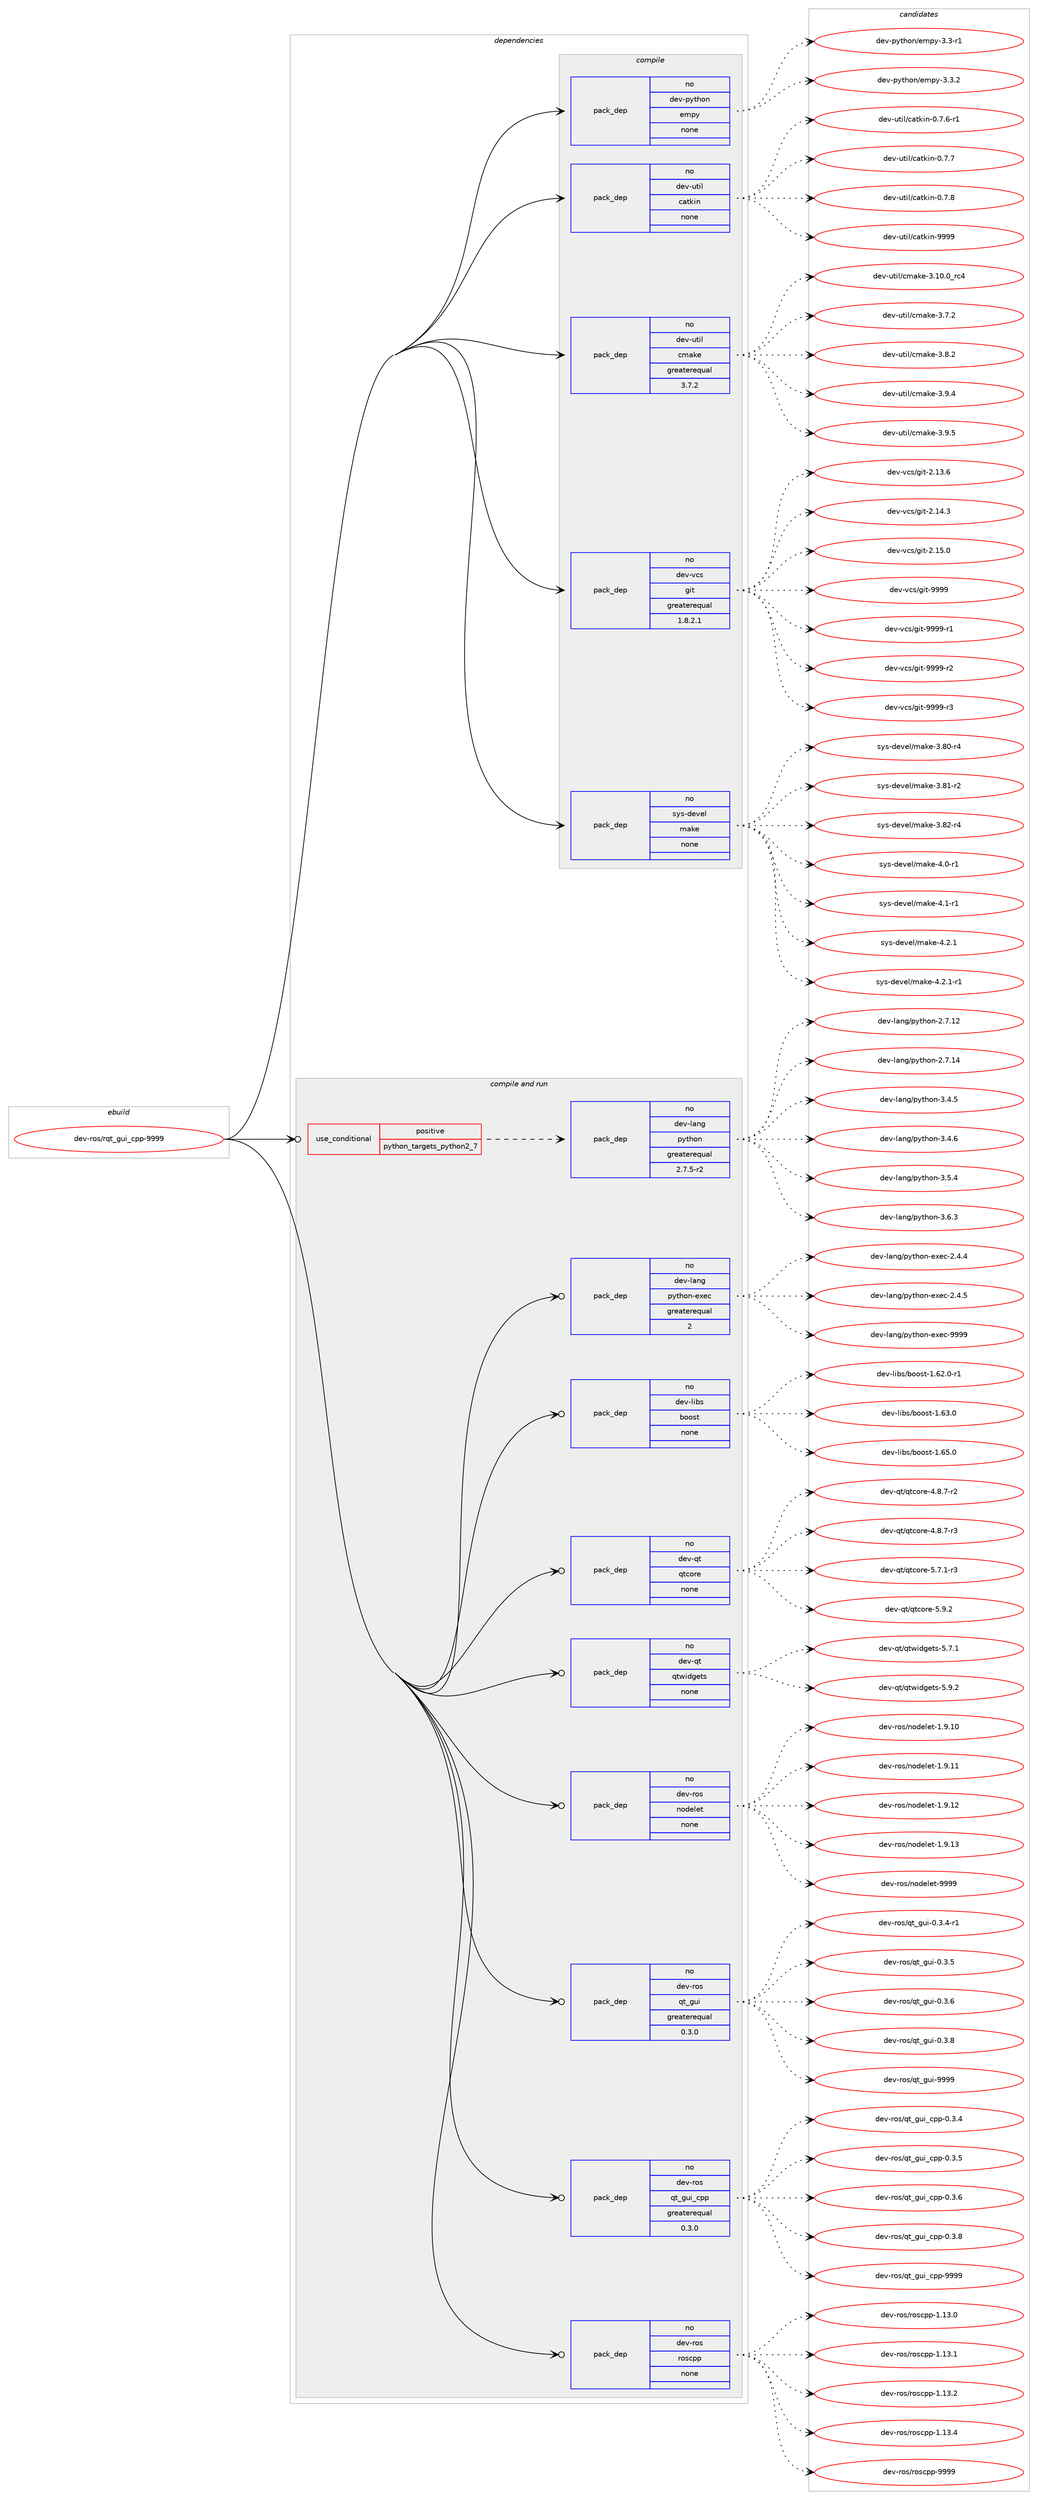 digraph prolog {

# *************
# Graph options
# *************

newrank=true;
concentrate=true;
compound=true;
graph [rankdir=LR,fontname=Helvetica,fontsize=10,ranksep=1.5];#, ranksep=2.5, nodesep=0.2];
edge  [arrowhead=vee];
node  [fontname=Helvetica,fontsize=10];

# **********
# The ebuild
# **********

subgraph cluster_leftcol {
color=gray;
rank=same;
label=<<i>ebuild</i>>;
id [label="dev-ros/rqt_gui_cpp-9999", color=red, width=4, href="../dev-ros/rqt_gui_cpp-9999.svg"];
}

# ****************
# The dependencies
# ****************

subgraph cluster_midcol {
color=gray;
label=<<i>dependencies</i>>;
subgraph cluster_compile {
fillcolor="#eeeeee";
style=filled;
label=<<i>compile</i>>;
subgraph pack161660 {
dependency212701 [label=<<TABLE BORDER="0" CELLBORDER="1" CELLSPACING="0" CELLPADDING="4" WIDTH="220"><TR><TD ROWSPAN="6" CELLPADDING="30">pack_dep</TD></TR><TR><TD WIDTH="110">no</TD></TR><TR><TD>dev-python</TD></TR><TR><TD>empy</TD></TR><TR><TD>none</TD></TR><TR><TD></TD></TR></TABLE>>, shape=none, color=blue];
}
id:e -> dependency212701:w [weight=20,style="solid",arrowhead="vee"];
subgraph pack161661 {
dependency212702 [label=<<TABLE BORDER="0" CELLBORDER="1" CELLSPACING="0" CELLPADDING="4" WIDTH="220"><TR><TD ROWSPAN="6" CELLPADDING="30">pack_dep</TD></TR><TR><TD WIDTH="110">no</TD></TR><TR><TD>dev-util</TD></TR><TR><TD>catkin</TD></TR><TR><TD>none</TD></TR><TR><TD></TD></TR></TABLE>>, shape=none, color=blue];
}
id:e -> dependency212702:w [weight=20,style="solid",arrowhead="vee"];
subgraph pack161662 {
dependency212703 [label=<<TABLE BORDER="0" CELLBORDER="1" CELLSPACING="0" CELLPADDING="4" WIDTH="220"><TR><TD ROWSPAN="6" CELLPADDING="30">pack_dep</TD></TR><TR><TD WIDTH="110">no</TD></TR><TR><TD>dev-util</TD></TR><TR><TD>cmake</TD></TR><TR><TD>greaterequal</TD></TR><TR><TD>3.7.2</TD></TR></TABLE>>, shape=none, color=blue];
}
id:e -> dependency212703:w [weight=20,style="solid",arrowhead="vee"];
subgraph pack161663 {
dependency212704 [label=<<TABLE BORDER="0" CELLBORDER="1" CELLSPACING="0" CELLPADDING="4" WIDTH="220"><TR><TD ROWSPAN="6" CELLPADDING="30">pack_dep</TD></TR><TR><TD WIDTH="110">no</TD></TR><TR><TD>dev-vcs</TD></TR><TR><TD>git</TD></TR><TR><TD>greaterequal</TD></TR><TR><TD>1.8.2.1</TD></TR></TABLE>>, shape=none, color=blue];
}
id:e -> dependency212704:w [weight=20,style="solid",arrowhead="vee"];
subgraph pack161664 {
dependency212705 [label=<<TABLE BORDER="0" CELLBORDER="1" CELLSPACING="0" CELLPADDING="4" WIDTH="220"><TR><TD ROWSPAN="6" CELLPADDING="30">pack_dep</TD></TR><TR><TD WIDTH="110">no</TD></TR><TR><TD>sys-devel</TD></TR><TR><TD>make</TD></TR><TR><TD>none</TD></TR><TR><TD></TD></TR></TABLE>>, shape=none, color=blue];
}
id:e -> dependency212705:w [weight=20,style="solid",arrowhead="vee"];
}
subgraph cluster_compileandrun {
fillcolor="#eeeeee";
style=filled;
label=<<i>compile and run</i>>;
subgraph cond47054 {
dependency212706 [label=<<TABLE BORDER="0" CELLBORDER="1" CELLSPACING="0" CELLPADDING="4"><TR><TD ROWSPAN="3" CELLPADDING="10">use_conditional</TD></TR><TR><TD>positive</TD></TR><TR><TD>python_targets_python2_7</TD></TR></TABLE>>, shape=none, color=red];
subgraph pack161665 {
dependency212707 [label=<<TABLE BORDER="0" CELLBORDER="1" CELLSPACING="0" CELLPADDING="4" WIDTH="220"><TR><TD ROWSPAN="6" CELLPADDING="30">pack_dep</TD></TR><TR><TD WIDTH="110">no</TD></TR><TR><TD>dev-lang</TD></TR><TR><TD>python</TD></TR><TR><TD>greaterequal</TD></TR><TR><TD>2.7.5-r2</TD></TR></TABLE>>, shape=none, color=blue];
}
dependency212706:e -> dependency212707:w [weight=20,style="dashed",arrowhead="vee"];
}
id:e -> dependency212706:w [weight=20,style="solid",arrowhead="odotvee"];
subgraph pack161666 {
dependency212708 [label=<<TABLE BORDER="0" CELLBORDER="1" CELLSPACING="0" CELLPADDING="4" WIDTH="220"><TR><TD ROWSPAN="6" CELLPADDING="30">pack_dep</TD></TR><TR><TD WIDTH="110">no</TD></TR><TR><TD>dev-lang</TD></TR><TR><TD>python-exec</TD></TR><TR><TD>greaterequal</TD></TR><TR><TD>2</TD></TR></TABLE>>, shape=none, color=blue];
}
id:e -> dependency212708:w [weight=20,style="solid",arrowhead="odotvee"];
subgraph pack161667 {
dependency212709 [label=<<TABLE BORDER="0" CELLBORDER="1" CELLSPACING="0" CELLPADDING="4" WIDTH="220"><TR><TD ROWSPAN="6" CELLPADDING="30">pack_dep</TD></TR><TR><TD WIDTH="110">no</TD></TR><TR><TD>dev-libs</TD></TR><TR><TD>boost</TD></TR><TR><TD>none</TD></TR><TR><TD></TD></TR></TABLE>>, shape=none, color=blue];
}
id:e -> dependency212709:w [weight=20,style="solid",arrowhead="odotvee"];
subgraph pack161668 {
dependency212710 [label=<<TABLE BORDER="0" CELLBORDER="1" CELLSPACING="0" CELLPADDING="4" WIDTH="220"><TR><TD ROWSPAN="6" CELLPADDING="30">pack_dep</TD></TR><TR><TD WIDTH="110">no</TD></TR><TR><TD>dev-qt</TD></TR><TR><TD>qtcore</TD></TR><TR><TD>none</TD></TR><TR><TD></TD></TR></TABLE>>, shape=none, color=blue];
}
id:e -> dependency212710:w [weight=20,style="solid",arrowhead="odotvee"];
subgraph pack161669 {
dependency212711 [label=<<TABLE BORDER="0" CELLBORDER="1" CELLSPACING="0" CELLPADDING="4" WIDTH="220"><TR><TD ROWSPAN="6" CELLPADDING="30">pack_dep</TD></TR><TR><TD WIDTH="110">no</TD></TR><TR><TD>dev-qt</TD></TR><TR><TD>qtwidgets</TD></TR><TR><TD>none</TD></TR><TR><TD></TD></TR></TABLE>>, shape=none, color=blue];
}
id:e -> dependency212711:w [weight=20,style="solid",arrowhead="odotvee"];
subgraph pack161670 {
dependency212712 [label=<<TABLE BORDER="0" CELLBORDER="1" CELLSPACING="0" CELLPADDING="4" WIDTH="220"><TR><TD ROWSPAN="6" CELLPADDING="30">pack_dep</TD></TR><TR><TD WIDTH="110">no</TD></TR><TR><TD>dev-ros</TD></TR><TR><TD>nodelet</TD></TR><TR><TD>none</TD></TR><TR><TD></TD></TR></TABLE>>, shape=none, color=blue];
}
id:e -> dependency212712:w [weight=20,style="solid",arrowhead="odotvee"];
subgraph pack161671 {
dependency212713 [label=<<TABLE BORDER="0" CELLBORDER="1" CELLSPACING="0" CELLPADDING="4" WIDTH="220"><TR><TD ROWSPAN="6" CELLPADDING="30">pack_dep</TD></TR><TR><TD WIDTH="110">no</TD></TR><TR><TD>dev-ros</TD></TR><TR><TD>qt_gui</TD></TR><TR><TD>greaterequal</TD></TR><TR><TD>0.3.0</TD></TR></TABLE>>, shape=none, color=blue];
}
id:e -> dependency212713:w [weight=20,style="solid",arrowhead="odotvee"];
subgraph pack161672 {
dependency212714 [label=<<TABLE BORDER="0" CELLBORDER="1" CELLSPACING="0" CELLPADDING="4" WIDTH="220"><TR><TD ROWSPAN="6" CELLPADDING="30">pack_dep</TD></TR><TR><TD WIDTH="110">no</TD></TR><TR><TD>dev-ros</TD></TR><TR><TD>qt_gui_cpp</TD></TR><TR><TD>greaterequal</TD></TR><TR><TD>0.3.0</TD></TR></TABLE>>, shape=none, color=blue];
}
id:e -> dependency212714:w [weight=20,style="solid",arrowhead="odotvee"];
subgraph pack161673 {
dependency212715 [label=<<TABLE BORDER="0" CELLBORDER="1" CELLSPACING="0" CELLPADDING="4" WIDTH="220"><TR><TD ROWSPAN="6" CELLPADDING="30">pack_dep</TD></TR><TR><TD WIDTH="110">no</TD></TR><TR><TD>dev-ros</TD></TR><TR><TD>roscpp</TD></TR><TR><TD>none</TD></TR><TR><TD></TD></TR></TABLE>>, shape=none, color=blue];
}
id:e -> dependency212715:w [weight=20,style="solid",arrowhead="odotvee"];
}
subgraph cluster_run {
fillcolor="#eeeeee";
style=filled;
label=<<i>run</i>>;
}
}

# **************
# The candidates
# **************

subgraph cluster_choices {
rank=same;
color=gray;
label=<<i>candidates</i>>;

subgraph choice161660 {
color=black;
nodesep=1;
choice1001011184511212111610411111047101109112121455146514511449 [label="dev-python/empy-3.3-r1", color=red, width=4,href="../dev-python/empy-3.3-r1.svg"];
choice1001011184511212111610411111047101109112121455146514650 [label="dev-python/empy-3.3.2", color=red, width=4,href="../dev-python/empy-3.3.2.svg"];
dependency212701:e -> choice1001011184511212111610411111047101109112121455146514511449:w [style=dotted,weight="100"];
dependency212701:e -> choice1001011184511212111610411111047101109112121455146514650:w [style=dotted,weight="100"];
}
subgraph choice161661 {
color=black;
nodesep=1;
choice100101118451171161051084799971161071051104548465546544511449 [label="dev-util/catkin-0.7.6-r1", color=red, width=4,href="../dev-util/catkin-0.7.6-r1.svg"];
choice10010111845117116105108479997116107105110454846554655 [label="dev-util/catkin-0.7.7", color=red, width=4,href="../dev-util/catkin-0.7.7.svg"];
choice10010111845117116105108479997116107105110454846554656 [label="dev-util/catkin-0.7.8", color=red, width=4,href="../dev-util/catkin-0.7.8.svg"];
choice100101118451171161051084799971161071051104557575757 [label="dev-util/catkin-9999", color=red, width=4,href="../dev-util/catkin-9999.svg"];
dependency212702:e -> choice100101118451171161051084799971161071051104548465546544511449:w [style=dotted,weight="100"];
dependency212702:e -> choice10010111845117116105108479997116107105110454846554655:w [style=dotted,weight="100"];
dependency212702:e -> choice10010111845117116105108479997116107105110454846554656:w [style=dotted,weight="100"];
dependency212702:e -> choice100101118451171161051084799971161071051104557575757:w [style=dotted,weight="100"];
}
subgraph choice161662 {
color=black;
nodesep=1;
choice1001011184511711610510847991099710710145514649484648951149952 [label="dev-util/cmake-3.10.0_rc4", color=red, width=4,href="../dev-util/cmake-3.10.0_rc4.svg"];
choice10010111845117116105108479910997107101455146554650 [label="dev-util/cmake-3.7.2", color=red, width=4,href="../dev-util/cmake-3.7.2.svg"];
choice10010111845117116105108479910997107101455146564650 [label="dev-util/cmake-3.8.2", color=red, width=4,href="../dev-util/cmake-3.8.2.svg"];
choice10010111845117116105108479910997107101455146574652 [label="dev-util/cmake-3.9.4", color=red, width=4,href="../dev-util/cmake-3.9.4.svg"];
choice10010111845117116105108479910997107101455146574653 [label="dev-util/cmake-3.9.5", color=red, width=4,href="../dev-util/cmake-3.9.5.svg"];
dependency212703:e -> choice1001011184511711610510847991099710710145514649484648951149952:w [style=dotted,weight="100"];
dependency212703:e -> choice10010111845117116105108479910997107101455146554650:w [style=dotted,weight="100"];
dependency212703:e -> choice10010111845117116105108479910997107101455146564650:w [style=dotted,weight="100"];
dependency212703:e -> choice10010111845117116105108479910997107101455146574652:w [style=dotted,weight="100"];
dependency212703:e -> choice10010111845117116105108479910997107101455146574653:w [style=dotted,weight="100"];
}
subgraph choice161663 {
color=black;
nodesep=1;
choice10010111845118991154710310511645504649514654 [label="dev-vcs/git-2.13.6", color=red, width=4,href="../dev-vcs/git-2.13.6.svg"];
choice10010111845118991154710310511645504649524651 [label="dev-vcs/git-2.14.3", color=red, width=4,href="../dev-vcs/git-2.14.3.svg"];
choice10010111845118991154710310511645504649534648 [label="dev-vcs/git-2.15.0", color=red, width=4,href="../dev-vcs/git-2.15.0.svg"];
choice1001011184511899115471031051164557575757 [label="dev-vcs/git-9999", color=red, width=4,href="../dev-vcs/git-9999.svg"];
choice10010111845118991154710310511645575757574511449 [label="dev-vcs/git-9999-r1", color=red, width=4,href="../dev-vcs/git-9999-r1.svg"];
choice10010111845118991154710310511645575757574511450 [label="dev-vcs/git-9999-r2", color=red, width=4,href="../dev-vcs/git-9999-r2.svg"];
choice10010111845118991154710310511645575757574511451 [label="dev-vcs/git-9999-r3", color=red, width=4,href="../dev-vcs/git-9999-r3.svg"];
dependency212704:e -> choice10010111845118991154710310511645504649514654:w [style=dotted,weight="100"];
dependency212704:e -> choice10010111845118991154710310511645504649524651:w [style=dotted,weight="100"];
dependency212704:e -> choice10010111845118991154710310511645504649534648:w [style=dotted,weight="100"];
dependency212704:e -> choice1001011184511899115471031051164557575757:w [style=dotted,weight="100"];
dependency212704:e -> choice10010111845118991154710310511645575757574511449:w [style=dotted,weight="100"];
dependency212704:e -> choice10010111845118991154710310511645575757574511450:w [style=dotted,weight="100"];
dependency212704:e -> choice10010111845118991154710310511645575757574511451:w [style=dotted,weight="100"];
}
subgraph choice161664 {
color=black;
nodesep=1;
choice11512111545100101118101108471099710710145514656484511452 [label="sys-devel/make-3.80-r4", color=red, width=4,href="../sys-devel/make-3.80-r4.svg"];
choice11512111545100101118101108471099710710145514656494511450 [label="sys-devel/make-3.81-r2", color=red, width=4,href="../sys-devel/make-3.81-r2.svg"];
choice11512111545100101118101108471099710710145514656504511452 [label="sys-devel/make-3.82-r4", color=red, width=4,href="../sys-devel/make-3.82-r4.svg"];
choice115121115451001011181011084710997107101455246484511449 [label="sys-devel/make-4.0-r1", color=red, width=4,href="../sys-devel/make-4.0-r1.svg"];
choice115121115451001011181011084710997107101455246494511449 [label="sys-devel/make-4.1-r1", color=red, width=4,href="../sys-devel/make-4.1-r1.svg"];
choice115121115451001011181011084710997107101455246504649 [label="sys-devel/make-4.2.1", color=red, width=4,href="../sys-devel/make-4.2.1.svg"];
choice1151211154510010111810110847109971071014552465046494511449 [label="sys-devel/make-4.2.1-r1", color=red, width=4,href="../sys-devel/make-4.2.1-r1.svg"];
dependency212705:e -> choice11512111545100101118101108471099710710145514656484511452:w [style=dotted,weight="100"];
dependency212705:e -> choice11512111545100101118101108471099710710145514656494511450:w [style=dotted,weight="100"];
dependency212705:e -> choice11512111545100101118101108471099710710145514656504511452:w [style=dotted,weight="100"];
dependency212705:e -> choice115121115451001011181011084710997107101455246484511449:w [style=dotted,weight="100"];
dependency212705:e -> choice115121115451001011181011084710997107101455246494511449:w [style=dotted,weight="100"];
dependency212705:e -> choice115121115451001011181011084710997107101455246504649:w [style=dotted,weight="100"];
dependency212705:e -> choice1151211154510010111810110847109971071014552465046494511449:w [style=dotted,weight="100"];
}
subgraph choice161665 {
color=black;
nodesep=1;
choice10010111845108971101034711212111610411111045504655464950 [label="dev-lang/python-2.7.12", color=red, width=4,href="../dev-lang/python-2.7.12.svg"];
choice10010111845108971101034711212111610411111045504655464952 [label="dev-lang/python-2.7.14", color=red, width=4,href="../dev-lang/python-2.7.14.svg"];
choice100101118451089711010347112121116104111110455146524653 [label="dev-lang/python-3.4.5", color=red, width=4,href="../dev-lang/python-3.4.5.svg"];
choice100101118451089711010347112121116104111110455146524654 [label="dev-lang/python-3.4.6", color=red, width=4,href="../dev-lang/python-3.4.6.svg"];
choice100101118451089711010347112121116104111110455146534652 [label="dev-lang/python-3.5.4", color=red, width=4,href="../dev-lang/python-3.5.4.svg"];
choice100101118451089711010347112121116104111110455146544651 [label="dev-lang/python-3.6.3", color=red, width=4,href="../dev-lang/python-3.6.3.svg"];
dependency212707:e -> choice10010111845108971101034711212111610411111045504655464950:w [style=dotted,weight="100"];
dependency212707:e -> choice10010111845108971101034711212111610411111045504655464952:w [style=dotted,weight="100"];
dependency212707:e -> choice100101118451089711010347112121116104111110455146524653:w [style=dotted,weight="100"];
dependency212707:e -> choice100101118451089711010347112121116104111110455146524654:w [style=dotted,weight="100"];
dependency212707:e -> choice100101118451089711010347112121116104111110455146534652:w [style=dotted,weight="100"];
dependency212707:e -> choice100101118451089711010347112121116104111110455146544651:w [style=dotted,weight="100"];
}
subgraph choice161666 {
color=black;
nodesep=1;
choice1001011184510897110103471121211161041111104510112010199455046524652 [label="dev-lang/python-exec-2.4.4", color=red, width=4,href="../dev-lang/python-exec-2.4.4.svg"];
choice1001011184510897110103471121211161041111104510112010199455046524653 [label="dev-lang/python-exec-2.4.5", color=red, width=4,href="../dev-lang/python-exec-2.4.5.svg"];
choice10010111845108971101034711212111610411111045101120101994557575757 [label="dev-lang/python-exec-9999", color=red, width=4,href="../dev-lang/python-exec-9999.svg"];
dependency212708:e -> choice1001011184510897110103471121211161041111104510112010199455046524652:w [style=dotted,weight="100"];
dependency212708:e -> choice1001011184510897110103471121211161041111104510112010199455046524653:w [style=dotted,weight="100"];
dependency212708:e -> choice10010111845108971101034711212111610411111045101120101994557575757:w [style=dotted,weight="100"];
}
subgraph choice161667 {
color=black;
nodesep=1;
choice10010111845108105981154798111111115116454946545046484511449 [label="dev-libs/boost-1.62.0-r1", color=red, width=4,href="../dev-libs/boost-1.62.0-r1.svg"];
choice1001011184510810598115479811111111511645494654514648 [label="dev-libs/boost-1.63.0", color=red, width=4,href="../dev-libs/boost-1.63.0.svg"];
choice1001011184510810598115479811111111511645494654534648 [label="dev-libs/boost-1.65.0", color=red, width=4,href="../dev-libs/boost-1.65.0.svg"];
dependency212709:e -> choice10010111845108105981154798111111115116454946545046484511449:w [style=dotted,weight="100"];
dependency212709:e -> choice1001011184510810598115479811111111511645494654514648:w [style=dotted,weight="100"];
dependency212709:e -> choice1001011184510810598115479811111111511645494654534648:w [style=dotted,weight="100"];
}
subgraph choice161668 {
color=black;
nodesep=1;
choice1001011184511311647113116991111141014552465646554511450 [label="dev-qt/qtcore-4.8.7-r2", color=red, width=4,href="../dev-qt/qtcore-4.8.7-r2.svg"];
choice1001011184511311647113116991111141014552465646554511451 [label="dev-qt/qtcore-4.8.7-r3", color=red, width=4,href="../dev-qt/qtcore-4.8.7-r3.svg"];
choice1001011184511311647113116991111141014553465546494511451 [label="dev-qt/qtcore-5.7.1-r3", color=red, width=4,href="../dev-qt/qtcore-5.7.1-r3.svg"];
choice100101118451131164711311699111114101455346574650 [label="dev-qt/qtcore-5.9.2", color=red, width=4,href="../dev-qt/qtcore-5.9.2.svg"];
dependency212710:e -> choice1001011184511311647113116991111141014552465646554511450:w [style=dotted,weight="100"];
dependency212710:e -> choice1001011184511311647113116991111141014552465646554511451:w [style=dotted,weight="100"];
dependency212710:e -> choice1001011184511311647113116991111141014553465546494511451:w [style=dotted,weight="100"];
dependency212710:e -> choice100101118451131164711311699111114101455346574650:w [style=dotted,weight="100"];
}
subgraph choice161669 {
color=black;
nodesep=1;
choice1001011184511311647113116119105100103101116115455346554649 [label="dev-qt/qtwidgets-5.7.1", color=red, width=4,href="../dev-qt/qtwidgets-5.7.1.svg"];
choice1001011184511311647113116119105100103101116115455346574650 [label="dev-qt/qtwidgets-5.9.2", color=red, width=4,href="../dev-qt/qtwidgets-5.9.2.svg"];
dependency212711:e -> choice1001011184511311647113116119105100103101116115455346554649:w [style=dotted,weight="100"];
dependency212711:e -> choice1001011184511311647113116119105100103101116115455346574650:w [style=dotted,weight="100"];
}
subgraph choice161670 {
color=black;
nodesep=1;
choice100101118451141111154711011110010110810111645494657464948 [label="dev-ros/nodelet-1.9.10", color=red, width=4,href="../dev-ros/nodelet-1.9.10.svg"];
choice100101118451141111154711011110010110810111645494657464949 [label="dev-ros/nodelet-1.9.11", color=red, width=4,href="../dev-ros/nodelet-1.9.11.svg"];
choice100101118451141111154711011110010110810111645494657464950 [label="dev-ros/nodelet-1.9.12", color=red, width=4,href="../dev-ros/nodelet-1.9.12.svg"];
choice100101118451141111154711011110010110810111645494657464951 [label="dev-ros/nodelet-1.9.13", color=red, width=4,href="../dev-ros/nodelet-1.9.13.svg"];
choice10010111845114111115471101111001011081011164557575757 [label="dev-ros/nodelet-9999", color=red, width=4,href="../dev-ros/nodelet-9999.svg"];
dependency212712:e -> choice100101118451141111154711011110010110810111645494657464948:w [style=dotted,weight="100"];
dependency212712:e -> choice100101118451141111154711011110010110810111645494657464949:w [style=dotted,weight="100"];
dependency212712:e -> choice100101118451141111154711011110010110810111645494657464950:w [style=dotted,weight="100"];
dependency212712:e -> choice100101118451141111154711011110010110810111645494657464951:w [style=dotted,weight="100"];
dependency212712:e -> choice10010111845114111115471101111001011081011164557575757:w [style=dotted,weight="100"];
}
subgraph choice161671 {
color=black;
nodesep=1;
choice1001011184511411111547113116951031171054548465146524511449 [label="dev-ros/qt_gui-0.3.4-r1", color=red, width=4,href="../dev-ros/qt_gui-0.3.4-r1.svg"];
choice100101118451141111154711311695103117105454846514653 [label="dev-ros/qt_gui-0.3.5", color=red, width=4,href="../dev-ros/qt_gui-0.3.5.svg"];
choice100101118451141111154711311695103117105454846514654 [label="dev-ros/qt_gui-0.3.6", color=red, width=4,href="../dev-ros/qt_gui-0.3.6.svg"];
choice100101118451141111154711311695103117105454846514656 [label="dev-ros/qt_gui-0.3.8", color=red, width=4,href="../dev-ros/qt_gui-0.3.8.svg"];
choice1001011184511411111547113116951031171054557575757 [label="dev-ros/qt_gui-9999", color=red, width=4,href="../dev-ros/qt_gui-9999.svg"];
dependency212713:e -> choice1001011184511411111547113116951031171054548465146524511449:w [style=dotted,weight="100"];
dependency212713:e -> choice100101118451141111154711311695103117105454846514653:w [style=dotted,weight="100"];
dependency212713:e -> choice100101118451141111154711311695103117105454846514654:w [style=dotted,weight="100"];
dependency212713:e -> choice100101118451141111154711311695103117105454846514656:w [style=dotted,weight="100"];
dependency212713:e -> choice1001011184511411111547113116951031171054557575757:w [style=dotted,weight="100"];
}
subgraph choice161672 {
color=black;
nodesep=1;
choice1001011184511411111547113116951031171059599112112454846514652 [label="dev-ros/qt_gui_cpp-0.3.4", color=red, width=4,href="../dev-ros/qt_gui_cpp-0.3.4.svg"];
choice1001011184511411111547113116951031171059599112112454846514653 [label="dev-ros/qt_gui_cpp-0.3.5", color=red, width=4,href="../dev-ros/qt_gui_cpp-0.3.5.svg"];
choice1001011184511411111547113116951031171059599112112454846514654 [label="dev-ros/qt_gui_cpp-0.3.6", color=red, width=4,href="../dev-ros/qt_gui_cpp-0.3.6.svg"];
choice1001011184511411111547113116951031171059599112112454846514656 [label="dev-ros/qt_gui_cpp-0.3.8", color=red, width=4,href="../dev-ros/qt_gui_cpp-0.3.8.svg"];
choice10010111845114111115471131169510311710595991121124557575757 [label="dev-ros/qt_gui_cpp-9999", color=red, width=4,href="../dev-ros/qt_gui_cpp-9999.svg"];
dependency212714:e -> choice1001011184511411111547113116951031171059599112112454846514652:w [style=dotted,weight="100"];
dependency212714:e -> choice1001011184511411111547113116951031171059599112112454846514653:w [style=dotted,weight="100"];
dependency212714:e -> choice1001011184511411111547113116951031171059599112112454846514654:w [style=dotted,weight="100"];
dependency212714:e -> choice1001011184511411111547113116951031171059599112112454846514656:w [style=dotted,weight="100"];
dependency212714:e -> choice10010111845114111115471131169510311710595991121124557575757:w [style=dotted,weight="100"];
}
subgraph choice161673 {
color=black;
nodesep=1;
choice10010111845114111115471141111159911211245494649514648 [label="dev-ros/roscpp-1.13.0", color=red, width=4,href="../dev-ros/roscpp-1.13.0.svg"];
choice10010111845114111115471141111159911211245494649514649 [label="dev-ros/roscpp-1.13.1", color=red, width=4,href="../dev-ros/roscpp-1.13.1.svg"];
choice10010111845114111115471141111159911211245494649514650 [label="dev-ros/roscpp-1.13.2", color=red, width=4,href="../dev-ros/roscpp-1.13.2.svg"];
choice10010111845114111115471141111159911211245494649514652 [label="dev-ros/roscpp-1.13.4", color=red, width=4,href="../dev-ros/roscpp-1.13.4.svg"];
choice1001011184511411111547114111115991121124557575757 [label="dev-ros/roscpp-9999", color=red, width=4,href="../dev-ros/roscpp-9999.svg"];
dependency212715:e -> choice10010111845114111115471141111159911211245494649514648:w [style=dotted,weight="100"];
dependency212715:e -> choice10010111845114111115471141111159911211245494649514649:w [style=dotted,weight="100"];
dependency212715:e -> choice10010111845114111115471141111159911211245494649514650:w [style=dotted,weight="100"];
dependency212715:e -> choice10010111845114111115471141111159911211245494649514652:w [style=dotted,weight="100"];
dependency212715:e -> choice1001011184511411111547114111115991121124557575757:w [style=dotted,weight="100"];
}
}

}
